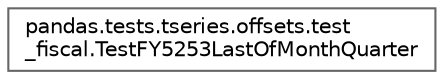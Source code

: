 digraph "Graphical Class Hierarchy"
{
 // LATEX_PDF_SIZE
  bgcolor="transparent";
  edge [fontname=Helvetica,fontsize=10,labelfontname=Helvetica,labelfontsize=10];
  node [fontname=Helvetica,fontsize=10,shape=box,height=0.2,width=0.4];
  rankdir="LR";
  Node0 [id="Node000000",label="pandas.tests.tseries.offsets.test\l_fiscal.TestFY5253LastOfMonthQuarter",height=0.2,width=0.4,color="grey40", fillcolor="white", style="filled",URL="$d0/dfb/classpandas_1_1tests_1_1tseries_1_1offsets_1_1test__fiscal_1_1TestFY5253LastOfMonthQuarter.html",tooltip=" "];
}
